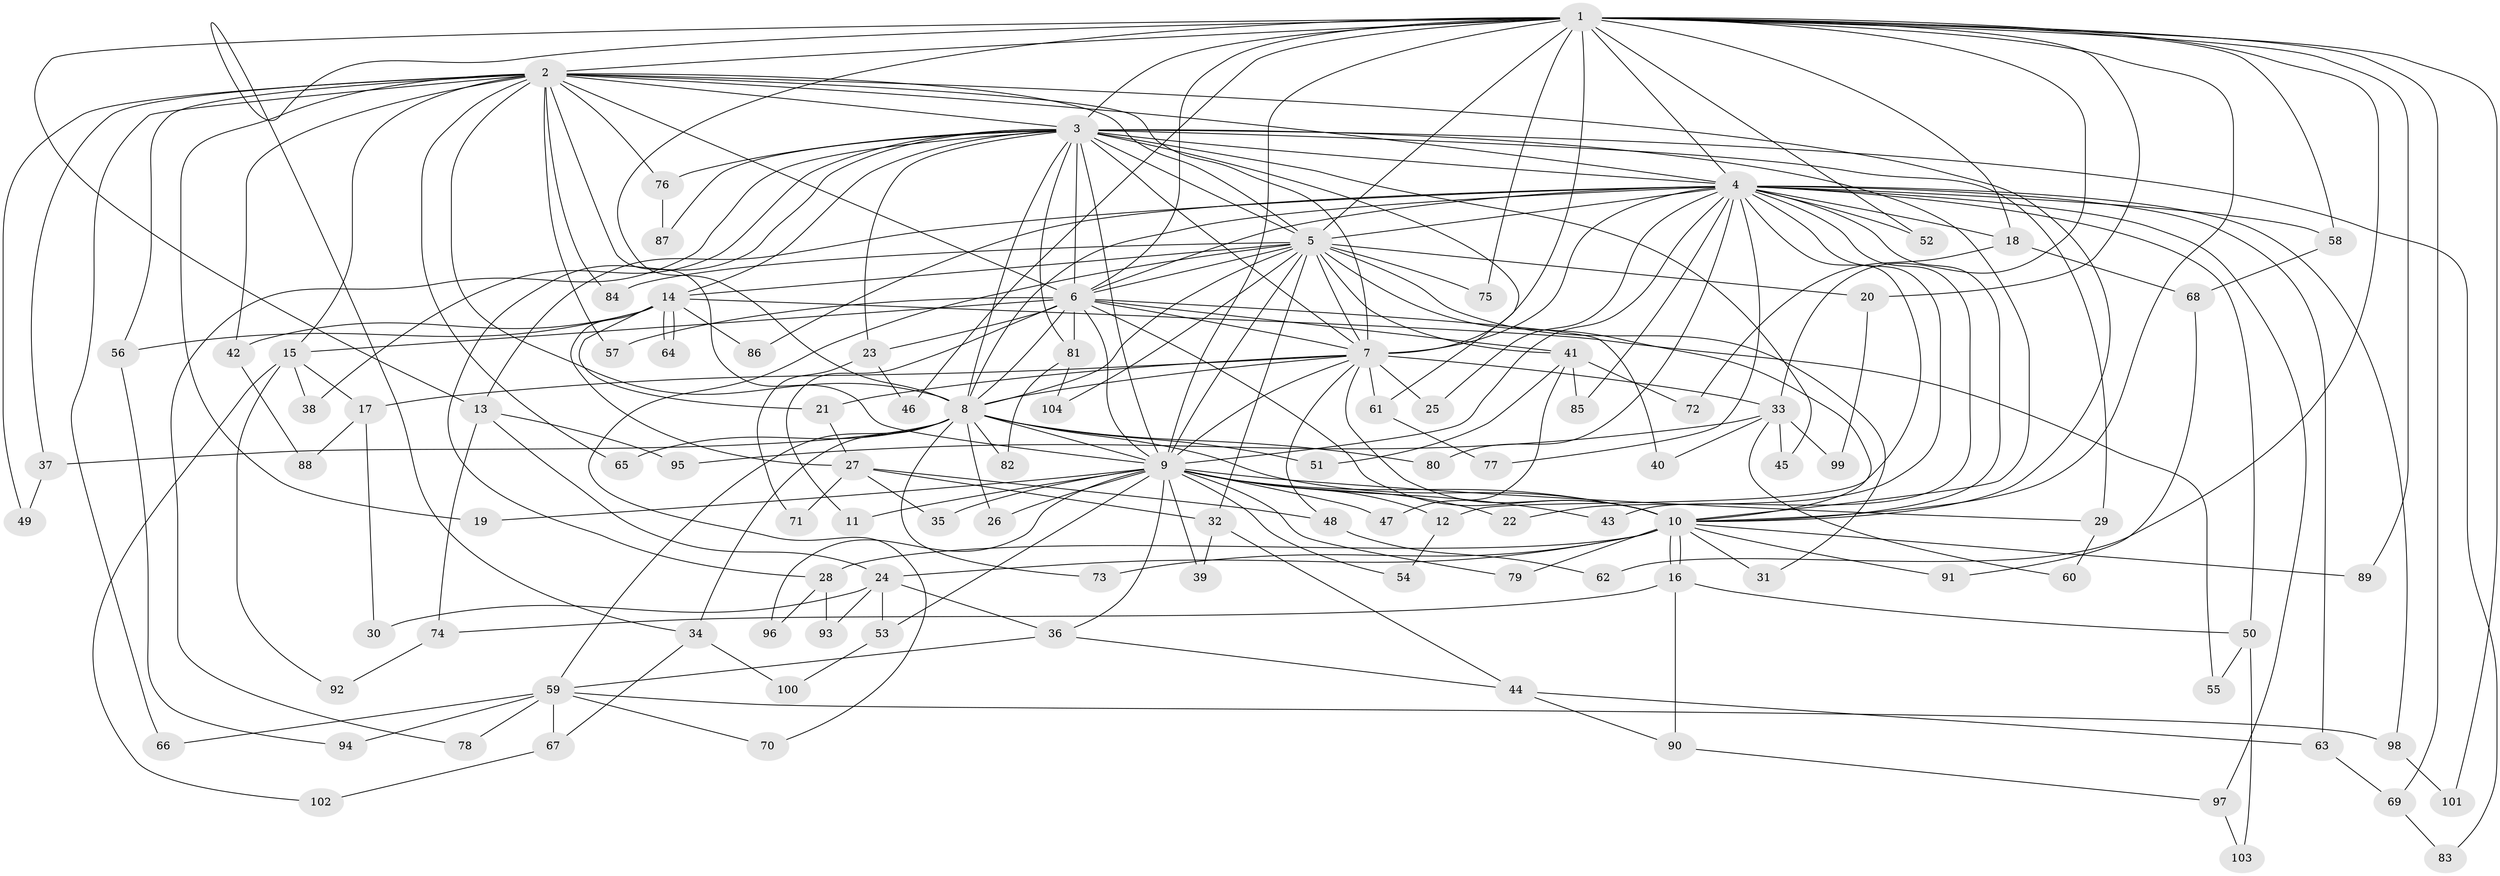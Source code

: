 // Generated by graph-tools (version 1.1) at 2025/25/03/09/25 03:25:51]
// undirected, 104 vertices, 233 edges
graph export_dot {
graph [start="1"]
  node [color=gray90,style=filled];
  1;
  2;
  3;
  4;
  5;
  6;
  7;
  8;
  9;
  10;
  11;
  12;
  13;
  14;
  15;
  16;
  17;
  18;
  19;
  20;
  21;
  22;
  23;
  24;
  25;
  26;
  27;
  28;
  29;
  30;
  31;
  32;
  33;
  34;
  35;
  36;
  37;
  38;
  39;
  40;
  41;
  42;
  43;
  44;
  45;
  46;
  47;
  48;
  49;
  50;
  51;
  52;
  53;
  54;
  55;
  56;
  57;
  58;
  59;
  60;
  61;
  62;
  63;
  64;
  65;
  66;
  67;
  68;
  69;
  70;
  71;
  72;
  73;
  74;
  75;
  76;
  77;
  78;
  79;
  80;
  81;
  82;
  83;
  84;
  85;
  86;
  87;
  88;
  89;
  90;
  91;
  92;
  93;
  94;
  95;
  96;
  97;
  98;
  99;
  100;
  101;
  102;
  103;
  104;
  1 -- 2;
  1 -- 3;
  1 -- 4;
  1 -- 5;
  1 -- 6;
  1 -- 7;
  1 -- 8;
  1 -- 9;
  1 -- 10;
  1 -- 13;
  1 -- 18;
  1 -- 20;
  1 -- 33;
  1 -- 34;
  1 -- 46;
  1 -- 52;
  1 -- 58;
  1 -- 62;
  1 -- 69;
  1 -- 75;
  1 -- 89;
  1 -- 101;
  2 -- 3;
  2 -- 4;
  2 -- 5;
  2 -- 6;
  2 -- 7;
  2 -- 8;
  2 -- 9;
  2 -- 10;
  2 -- 15;
  2 -- 19;
  2 -- 37;
  2 -- 42;
  2 -- 49;
  2 -- 56;
  2 -- 57;
  2 -- 65;
  2 -- 66;
  2 -- 76;
  2 -- 84;
  3 -- 4;
  3 -- 5;
  3 -- 6;
  3 -- 7;
  3 -- 8;
  3 -- 9;
  3 -- 10;
  3 -- 14;
  3 -- 23;
  3 -- 28;
  3 -- 29;
  3 -- 38;
  3 -- 45;
  3 -- 61;
  3 -- 76;
  3 -- 78;
  3 -- 81;
  3 -- 83;
  3 -- 87;
  4 -- 5;
  4 -- 6;
  4 -- 7;
  4 -- 8;
  4 -- 9;
  4 -- 10;
  4 -- 12;
  4 -- 13;
  4 -- 18;
  4 -- 22;
  4 -- 25;
  4 -- 43;
  4 -- 50;
  4 -- 52;
  4 -- 58;
  4 -- 63;
  4 -- 77;
  4 -- 80;
  4 -- 85;
  4 -- 86;
  4 -- 97;
  4 -- 98;
  5 -- 6;
  5 -- 7;
  5 -- 8;
  5 -- 9;
  5 -- 10;
  5 -- 14;
  5 -- 20;
  5 -- 31;
  5 -- 32;
  5 -- 41;
  5 -- 70;
  5 -- 75;
  5 -- 84;
  5 -- 104;
  6 -- 7;
  6 -- 8;
  6 -- 9;
  6 -- 10;
  6 -- 11;
  6 -- 15;
  6 -- 23;
  6 -- 40;
  6 -- 41;
  6 -- 57;
  6 -- 81;
  7 -- 8;
  7 -- 9;
  7 -- 10;
  7 -- 17;
  7 -- 21;
  7 -- 25;
  7 -- 33;
  7 -- 48;
  7 -- 61;
  8 -- 9;
  8 -- 10;
  8 -- 26;
  8 -- 34;
  8 -- 37;
  8 -- 51;
  8 -- 59;
  8 -- 65;
  8 -- 73;
  8 -- 80;
  8 -- 82;
  9 -- 10;
  9 -- 11;
  9 -- 12;
  9 -- 19;
  9 -- 22;
  9 -- 26;
  9 -- 29;
  9 -- 35;
  9 -- 36;
  9 -- 39;
  9 -- 43;
  9 -- 47;
  9 -- 53;
  9 -- 54;
  9 -- 79;
  9 -- 96;
  10 -- 16;
  10 -- 16;
  10 -- 24;
  10 -- 28;
  10 -- 31;
  10 -- 73;
  10 -- 79;
  10 -- 89;
  10 -- 91;
  12 -- 54;
  13 -- 24;
  13 -- 74;
  13 -- 95;
  14 -- 21;
  14 -- 27;
  14 -- 42;
  14 -- 55;
  14 -- 56;
  14 -- 64;
  14 -- 64;
  14 -- 86;
  15 -- 17;
  15 -- 38;
  15 -- 92;
  15 -- 102;
  16 -- 50;
  16 -- 74;
  16 -- 90;
  17 -- 30;
  17 -- 88;
  18 -- 68;
  18 -- 72;
  20 -- 99;
  21 -- 27;
  23 -- 46;
  23 -- 71;
  24 -- 30;
  24 -- 36;
  24 -- 53;
  24 -- 93;
  27 -- 32;
  27 -- 35;
  27 -- 48;
  27 -- 71;
  28 -- 93;
  28 -- 96;
  29 -- 60;
  32 -- 39;
  32 -- 44;
  33 -- 40;
  33 -- 45;
  33 -- 60;
  33 -- 95;
  33 -- 99;
  34 -- 67;
  34 -- 100;
  36 -- 44;
  36 -- 59;
  37 -- 49;
  41 -- 47;
  41 -- 51;
  41 -- 72;
  41 -- 85;
  42 -- 88;
  44 -- 63;
  44 -- 90;
  48 -- 62;
  50 -- 55;
  50 -- 103;
  53 -- 100;
  56 -- 94;
  58 -- 68;
  59 -- 66;
  59 -- 67;
  59 -- 70;
  59 -- 78;
  59 -- 94;
  59 -- 98;
  61 -- 77;
  63 -- 69;
  67 -- 102;
  68 -- 91;
  69 -- 83;
  74 -- 92;
  76 -- 87;
  81 -- 82;
  81 -- 104;
  90 -- 97;
  97 -- 103;
  98 -- 101;
}
